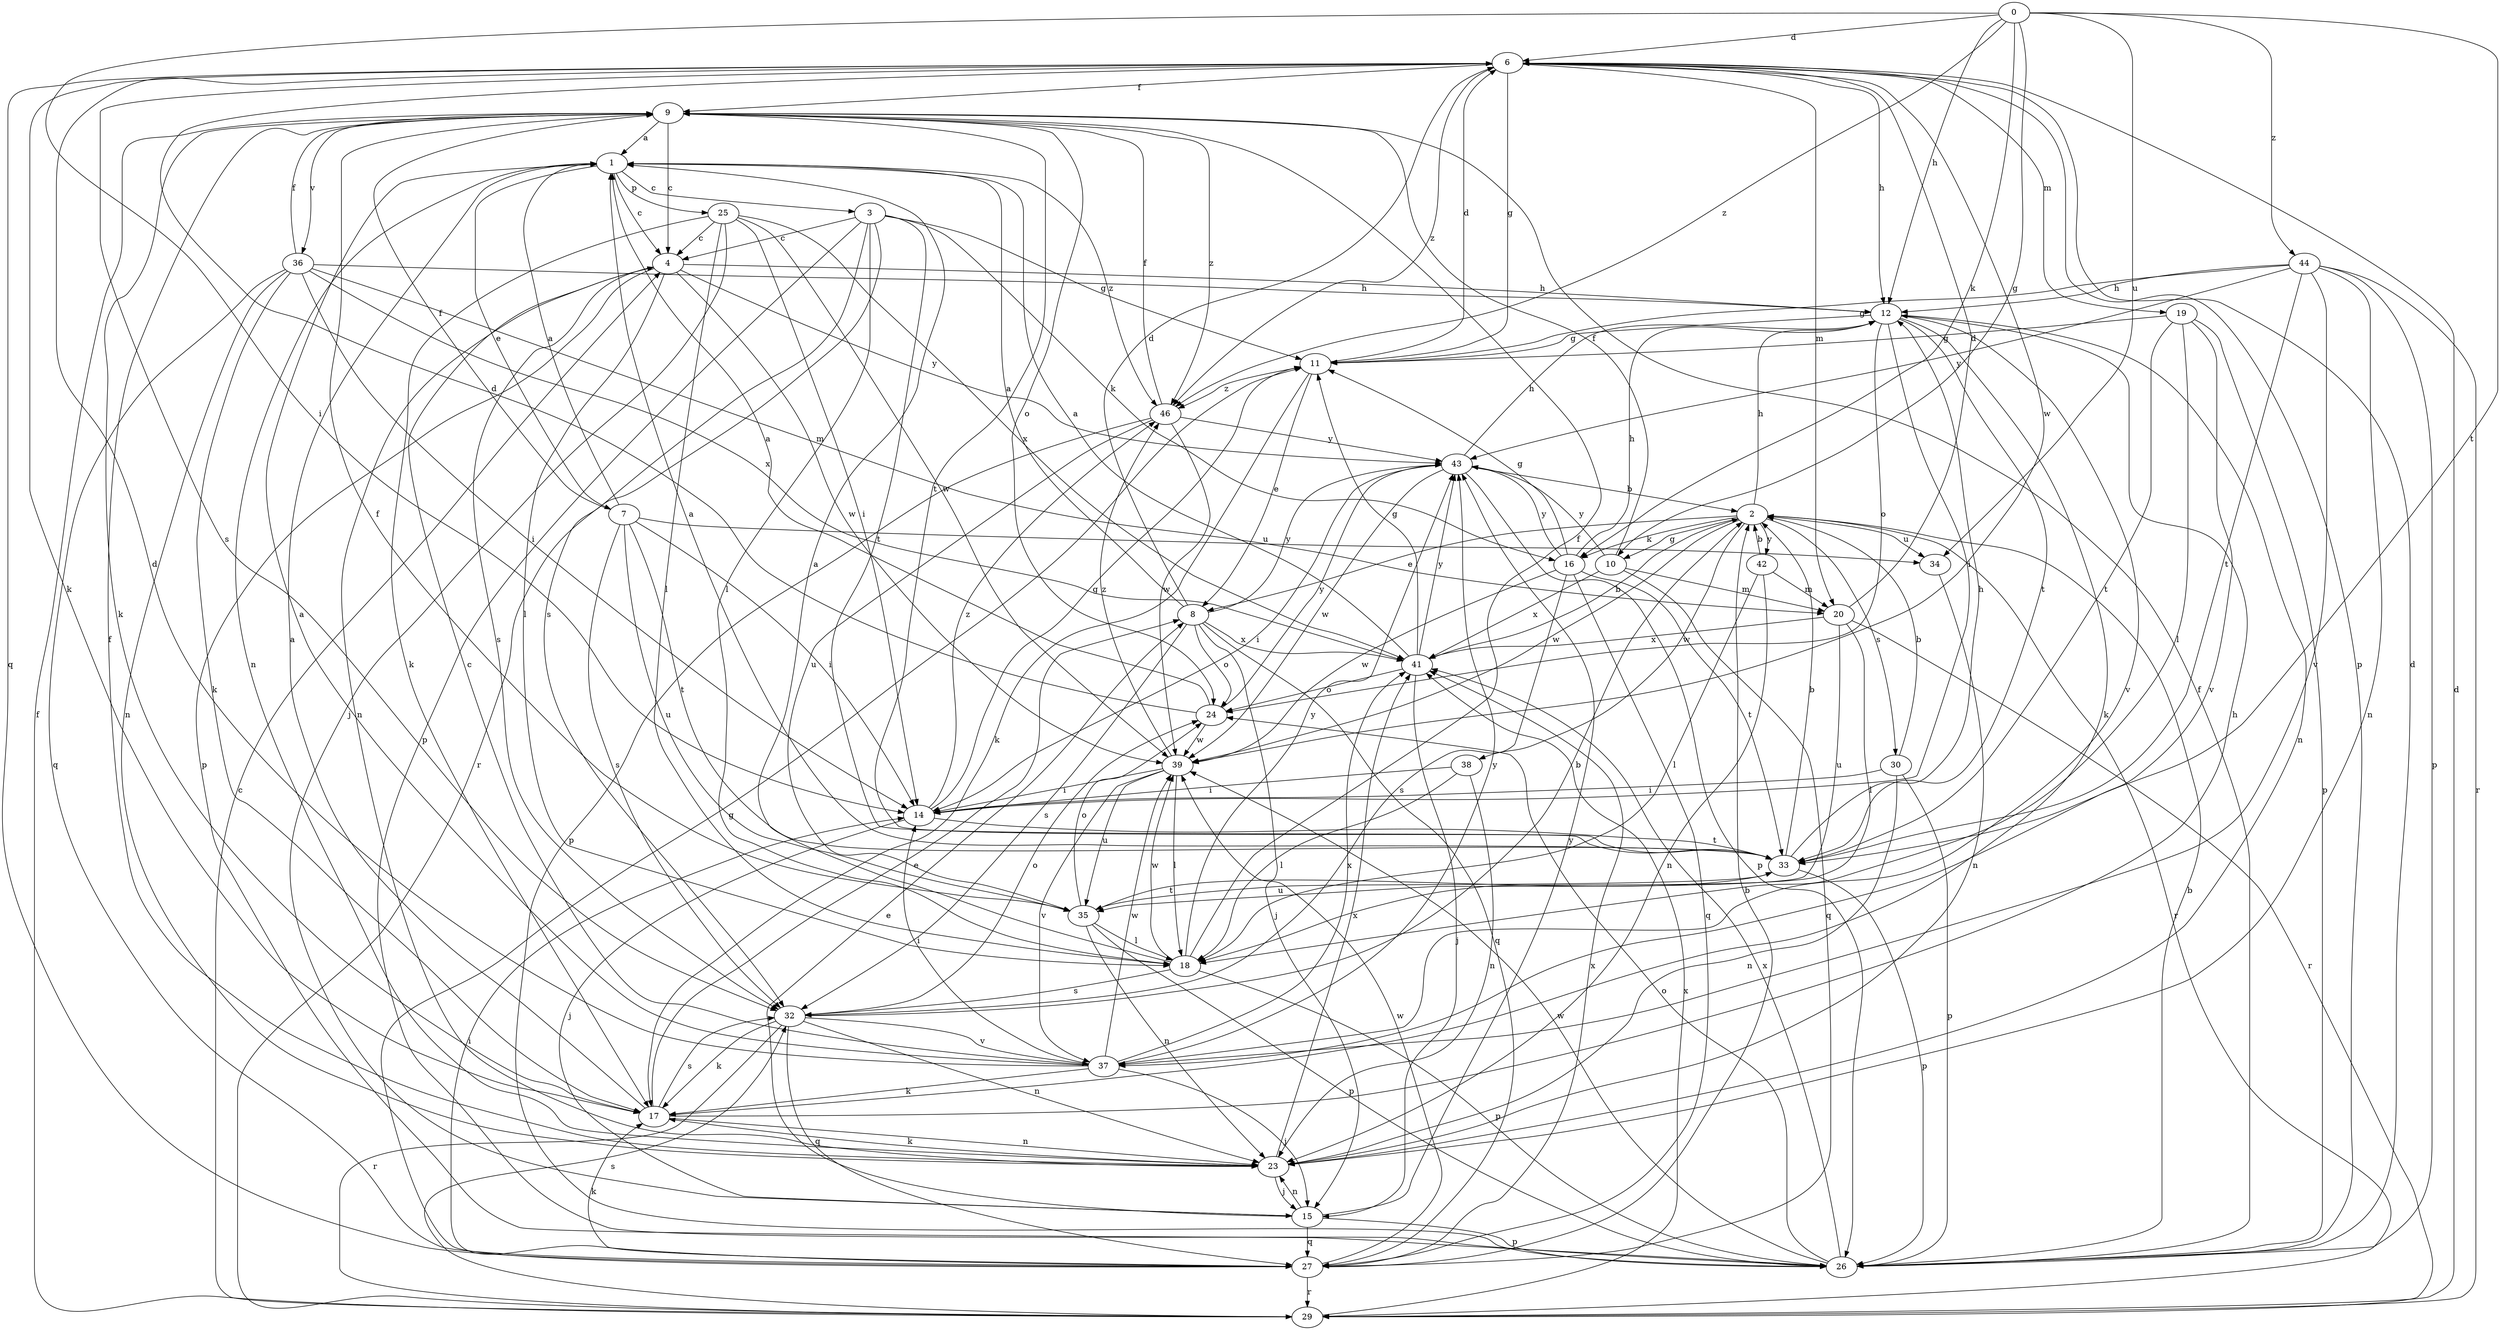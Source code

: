 strict digraph  {
0;
1;
2;
3;
4;
6;
7;
8;
9;
10;
11;
12;
14;
15;
16;
17;
18;
19;
20;
23;
24;
25;
26;
27;
29;
30;
32;
33;
34;
35;
36;
37;
38;
39;
41;
42;
43;
44;
46;
0 -> 6  [label=d];
0 -> 10  [label=g];
0 -> 12  [label=h];
0 -> 14  [label=i];
0 -> 16  [label=k];
0 -> 33  [label=t];
0 -> 34  [label=u];
0 -> 44  [label=z];
0 -> 46  [label=z];
1 -> 3  [label=c];
1 -> 4  [label=c];
1 -> 7  [label=e];
1 -> 23  [label=n];
1 -> 25  [label=p];
1 -> 46  [label=z];
2 -> 8  [label=e];
2 -> 10  [label=g];
2 -> 12  [label=h];
2 -> 16  [label=k];
2 -> 29  [label=r];
2 -> 30  [label=s];
2 -> 34  [label=u];
2 -> 38  [label=w];
2 -> 39  [label=w];
2 -> 42  [label=y];
3 -> 4  [label=c];
3 -> 11  [label=g];
3 -> 16  [label=k];
3 -> 18  [label=l];
3 -> 26  [label=p];
3 -> 29  [label=r];
3 -> 32  [label=s];
3 -> 33  [label=t];
4 -> 12  [label=h];
4 -> 18  [label=l];
4 -> 23  [label=n];
4 -> 26  [label=p];
4 -> 32  [label=s];
4 -> 39  [label=w];
4 -> 43  [label=y];
6 -> 9  [label=f];
6 -> 11  [label=g];
6 -> 12  [label=h];
6 -> 17  [label=k];
6 -> 19  [label=m];
6 -> 20  [label=m];
6 -> 26  [label=p];
6 -> 27  [label=q];
6 -> 32  [label=s];
6 -> 39  [label=w];
6 -> 46  [label=z];
7 -> 1  [label=a];
7 -> 9  [label=f];
7 -> 14  [label=i];
7 -> 32  [label=s];
7 -> 33  [label=t];
7 -> 34  [label=u];
7 -> 35  [label=u];
8 -> 1  [label=a];
8 -> 6  [label=d];
8 -> 15  [label=j];
8 -> 24  [label=o];
8 -> 27  [label=q];
8 -> 32  [label=s];
8 -> 41  [label=x];
8 -> 43  [label=y];
9 -> 1  [label=a];
9 -> 4  [label=c];
9 -> 17  [label=k];
9 -> 24  [label=o];
9 -> 33  [label=t];
9 -> 36  [label=v];
9 -> 46  [label=z];
10 -> 9  [label=f];
10 -> 20  [label=m];
10 -> 27  [label=q];
10 -> 41  [label=x];
10 -> 43  [label=y];
11 -> 6  [label=d];
11 -> 8  [label=e];
11 -> 17  [label=k];
11 -> 46  [label=z];
12 -> 11  [label=g];
12 -> 14  [label=i];
12 -> 17  [label=k];
12 -> 23  [label=n];
12 -> 24  [label=o];
12 -> 33  [label=t];
12 -> 37  [label=v];
14 -> 11  [label=g];
14 -> 15  [label=j];
14 -> 33  [label=t];
14 -> 46  [label=z];
15 -> 8  [label=e];
15 -> 23  [label=n];
15 -> 26  [label=p];
15 -> 27  [label=q];
15 -> 43  [label=y];
16 -> 11  [label=g];
16 -> 12  [label=h];
16 -> 27  [label=q];
16 -> 32  [label=s];
16 -> 33  [label=t];
16 -> 39  [label=w];
16 -> 43  [label=y];
17 -> 1  [label=a];
17 -> 8  [label=e];
17 -> 12  [label=h];
17 -> 23  [label=n];
17 -> 32  [label=s];
18 -> 1  [label=a];
18 -> 9  [label=f];
18 -> 26  [label=p];
18 -> 32  [label=s];
18 -> 39  [label=w];
18 -> 43  [label=y];
19 -> 11  [label=g];
19 -> 18  [label=l];
19 -> 26  [label=p];
19 -> 33  [label=t];
19 -> 37  [label=v];
20 -> 6  [label=d];
20 -> 18  [label=l];
20 -> 29  [label=r];
20 -> 35  [label=u];
20 -> 41  [label=x];
23 -> 9  [label=f];
23 -> 15  [label=j];
23 -> 17  [label=k];
23 -> 41  [label=x];
24 -> 1  [label=a];
24 -> 6  [label=d];
24 -> 39  [label=w];
24 -> 43  [label=y];
25 -> 4  [label=c];
25 -> 14  [label=i];
25 -> 15  [label=j];
25 -> 17  [label=k];
25 -> 18  [label=l];
25 -> 39  [label=w];
25 -> 41  [label=x];
26 -> 2  [label=b];
26 -> 6  [label=d];
26 -> 9  [label=f];
26 -> 24  [label=o];
26 -> 39  [label=w];
26 -> 41  [label=x];
27 -> 2  [label=b];
27 -> 11  [label=g];
27 -> 14  [label=i];
27 -> 17  [label=k];
27 -> 29  [label=r];
27 -> 39  [label=w];
27 -> 41  [label=x];
29 -> 4  [label=c];
29 -> 6  [label=d];
29 -> 9  [label=f];
29 -> 32  [label=s];
29 -> 41  [label=x];
30 -> 2  [label=b];
30 -> 14  [label=i];
30 -> 23  [label=n];
30 -> 26  [label=p];
32 -> 2  [label=b];
32 -> 17  [label=k];
32 -> 23  [label=n];
32 -> 24  [label=o];
32 -> 27  [label=q];
32 -> 29  [label=r];
32 -> 37  [label=v];
33 -> 1  [label=a];
33 -> 2  [label=b];
33 -> 12  [label=h];
33 -> 26  [label=p];
33 -> 35  [label=u];
34 -> 23  [label=n];
35 -> 9  [label=f];
35 -> 18  [label=l];
35 -> 23  [label=n];
35 -> 24  [label=o];
35 -> 26  [label=p];
35 -> 33  [label=t];
36 -> 9  [label=f];
36 -> 12  [label=h];
36 -> 14  [label=i];
36 -> 17  [label=k];
36 -> 20  [label=m];
36 -> 23  [label=n];
36 -> 27  [label=q];
36 -> 41  [label=x];
37 -> 1  [label=a];
37 -> 4  [label=c];
37 -> 6  [label=d];
37 -> 14  [label=i];
37 -> 15  [label=j];
37 -> 17  [label=k];
37 -> 39  [label=w];
37 -> 41  [label=x];
37 -> 43  [label=y];
38 -> 14  [label=i];
38 -> 18  [label=l];
38 -> 23  [label=n];
39 -> 14  [label=i];
39 -> 18  [label=l];
39 -> 35  [label=u];
39 -> 37  [label=v];
39 -> 46  [label=z];
41 -> 1  [label=a];
41 -> 2  [label=b];
41 -> 11  [label=g];
41 -> 15  [label=j];
41 -> 24  [label=o];
41 -> 43  [label=y];
42 -> 2  [label=b];
42 -> 18  [label=l];
42 -> 20  [label=m];
42 -> 23  [label=n];
43 -> 2  [label=b];
43 -> 12  [label=h];
43 -> 14  [label=i];
43 -> 26  [label=p];
43 -> 39  [label=w];
44 -> 11  [label=g];
44 -> 12  [label=h];
44 -> 23  [label=n];
44 -> 26  [label=p];
44 -> 29  [label=r];
44 -> 33  [label=t];
44 -> 37  [label=v];
44 -> 43  [label=y];
46 -> 9  [label=f];
46 -> 26  [label=p];
46 -> 35  [label=u];
46 -> 39  [label=w];
46 -> 43  [label=y];
}
